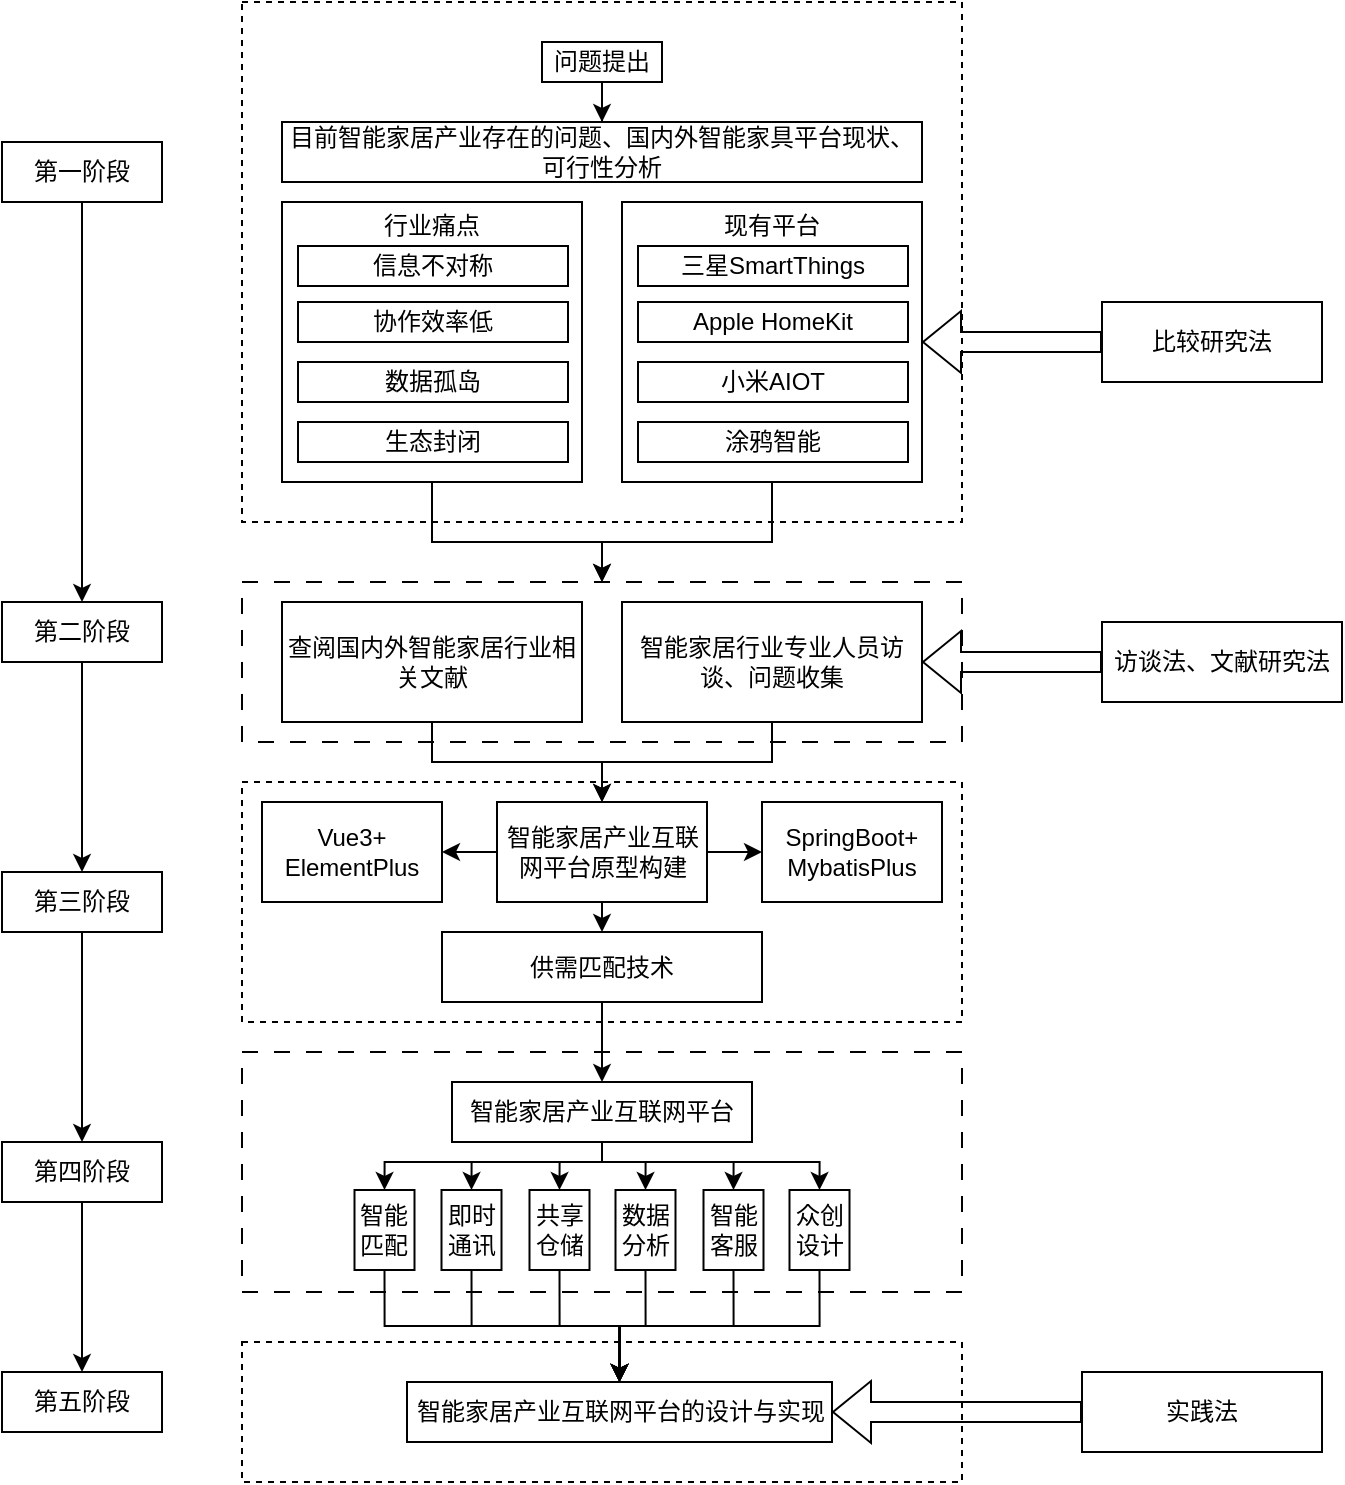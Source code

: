<mxfile version="27.0.9">
  <diagram name="第 1 页" id="V6S8e4o2pUcQillUat_T">
    <mxGraphModel dx="1310" dy="1934" grid="1" gridSize="10" guides="1" tooltips="1" connect="1" arrows="1" fold="1" page="1" pageScale="1" pageWidth="827" pageHeight="1169" math="0" shadow="0">
      <root>
        <mxCell id="0" />
        <mxCell id="1" parent="0" />
        <mxCell id="cqukmQUU46vdeKufd26A-3" value="" style="edgeStyle=orthogonalEdgeStyle;rounded=0;orthogonalLoop=1;jettySize=auto;html=1;" edge="1" parent="1" source="cqukmQUU46vdeKufd26A-1" target="cqukmQUU46vdeKufd26A-2">
          <mxGeometry relative="1" as="geometry" />
        </mxCell>
        <mxCell id="cqukmQUU46vdeKufd26A-1" value="第一阶段" style="rounded=0;whiteSpace=wrap;html=1;" vertex="1" parent="1">
          <mxGeometry x="140" y="-30" width="80" height="30" as="geometry" />
        </mxCell>
        <mxCell id="cqukmQUU46vdeKufd26A-5" value="" style="edgeStyle=orthogonalEdgeStyle;rounded=0;orthogonalLoop=1;jettySize=auto;html=1;" edge="1" parent="1" source="cqukmQUU46vdeKufd26A-2" target="cqukmQUU46vdeKufd26A-4">
          <mxGeometry relative="1" as="geometry" />
        </mxCell>
        <mxCell id="cqukmQUU46vdeKufd26A-2" value="第二阶段" style="rounded=0;whiteSpace=wrap;html=1;" vertex="1" parent="1">
          <mxGeometry x="140" y="200" width="80" height="30" as="geometry" />
        </mxCell>
        <mxCell id="cqukmQUU46vdeKufd26A-7" value="" style="edgeStyle=orthogonalEdgeStyle;rounded=0;orthogonalLoop=1;jettySize=auto;html=1;" edge="1" parent="1" source="cqukmQUU46vdeKufd26A-4" target="cqukmQUU46vdeKufd26A-6">
          <mxGeometry relative="1" as="geometry" />
        </mxCell>
        <mxCell id="cqukmQUU46vdeKufd26A-4" value="第三阶段" style="rounded=0;whiteSpace=wrap;html=1;" vertex="1" parent="1">
          <mxGeometry x="140" y="335" width="80" height="30" as="geometry" />
        </mxCell>
        <mxCell id="cqukmQUU46vdeKufd26A-9" value="" style="edgeStyle=orthogonalEdgeStyle;rounded=0;orthogonalLoop=1;jettySize=auto;html=1;" edge="1" parent="1" source="cqukmQUU46vdeKufd26A-6" target="cqukmQUU46vdeKufd26A-8">
          <mxGeometry relative="1" as="geometry" />
        </mxCell>
        <mxCell id="cqukmQUU46vdeKufd26A-6" value="第四阶段" style="rounded=0;whiteSpace=wrap;html=1;" vertex="1" parent="1">
          <mxGeometry x="140" y="470" width="80" height="30" as="geometry" />
        </mxCell>
        <mxCell id="cqukmQUU46vdeKufd26A-8" value="第五阶段" style="rounded=0;whiteSpace=wrap;html=1;" vertex="1" parent="1">
          <mxGeometry x="140" y="585" width="80" height="30" as="geometry" />
        </mxCell>
        <mxCell id="cqukmQUU46vdeKufd26A-10" value="" style="rounded=0;whiteSpace=wrap;html=1;dashed=1;" vertex="1" parent="1">
          <mxGeometry x="260" y="-100" width="360" height="260" as="geometry" />
        </mxCell>
        <mxCell id="cqukmQUU46vdeKufd26A-11" value="" style="rounded=0;whiteSpace=wrap;html=1;dashed=1;dashPattern=8 8;" vertex="1" parent="1">
          <mxGeometry x="260" y="190" width="360" height="80" as="geometry" />
        </mxCell>
        <mxCell id="cqukmQUU46vdeKufd26A-12" value="" style="rounded=0;whiteSpace=wrap;html=1;dashed=1;" vertex="1" parent="1">
          <mxGeometry x="260" y="290" width="360" height="120" as="geometry" />
        </mxCell>
        <mxCell id="cqukmQUU46vdeKufd26A-13" value="" style="rounded=0;whiteSpace=wrap;html=1;dashed=1;dashPattern=8 8;" vertex="1" parent="1">
          <mxGeometry x="260" y="425" width="360" height="120" as="geometry" />
        </mxCell>
        <mxCell id="cqukmQUU46vdeKufd26A-14" value="" style="rounded=0;whiteSpace=wrap;html=1;dashed=1;" vertex="1" parent="1">
          <mxGeometry x="260" y="570" width="360" height="70" as="geometry" />
        </mxCell>
        <mxCell id="cqukmQUU46vdeKufd26A-17" value="" style="edgeStyle=orthogonalEdgeStyle;rounded=0;orthogonalLoop=1;jettySize=auto;html=1;" edge="1" parent="1" source="cqukmQUU46vdeKufd26A-15" target="cqukmQUU46vdeKufd26A-16">
          <mxGeometry relative="1" as="geometry" />
        </mxCell>
        <mxCell id="cqukmQUU46vdeKufd26A-15" value="问题提出" style="rounded=0;whiteSpace=wrap;html=1;" vertex="1" parent="1">
          <mxGeometry x="410" y="-80" width="60" height="20" as="geometry" />
        </mxCell>
        <mxCell id="cqukmQUU46vdeKufd26A-16" value="目前智能家居产业存在的问题、国内外智能家具平台现状、可行性分析" style="rounded=0;whiteSpace=wrap;html=1;" vertex="1" parent="1">
          <mxGeometry x="280" y="-40" width="320" height="30" as="geometry" />
        </mxCell>
        <mxCell id="cqukmQUU46vdeKufd26A-25" value="" style="group" vertex="1" connectable="0" parent="1">
          <mxGeometry x="280" width="150" height="140" as="geometry" />
        </mxCell>
        <mxCell id="cqukmQUU46vdeKufd26A-18" value="" style="rounded=0;whiteSpace=wrap;html=1;" vertex="1" parent="cqukmQUU46vdeKufd26A-25">
          <mxGeometry width="150" height="140" as="geometry" />
        </mxCell>
        <mxCell id="cqukmQUU46vdeKufd26A-19" value="信息不对称" style="rounded=0;whiteSpace=wrap;html=1;" vertex="1" parent="cqukmQUU46vdeKufd26A-25">
          <mxGeometry x="8" y="22" width="135" height="20" as="geometry" />
        </mxCell>
        <mxCell id="cqukmQUU46vdeKufd26A-21" value="行业痛点" style="text;html=1;align=center;verticalAlign=middle;whiteSpace=wrap;rounded=0;" vertex="1" parent="cqukmQUU46vdeKufd26A-25">
          <mxGeometry x="45" y="1" width="60" height="22" as="geometry" />
        </mxCell>
        <mxCell id="cqukmQUU46vdeKufd26A-22" value="协作效率低" style="rounded=0;whiteSpace=wrap;html=1;" vertex="1" parent="cqukmQUU46vdeKufd26A-25">
          <mxGeometry x="8" y="50" width="135" height="20" as="geometry" />
        </mxCell>
        <mxCell id="cqukmQUU46vdeKufd26A-23" value="数据孤岛" style="rounded=0;whiteSpace=wrap;html=1;" vertex="1" parent="cqukmQUU46vdeKufd26A-25">
          <mxGeometry x="8" y="80" width="135" height="20" as="geometry" />
        </mxCell>
        <mxCell id="cqukmQUU46vdeKufd26A-24" value="生态封闭" style="rounded=0;whiteSpace=wrap;html=1;" vertex="1" parent="cqukmQUU46vdeKufd26A-25">
          <mxGeometry x="8" y="110" width="135" height="20" as="geometry" />
        </mxCell>
        <mxCell id="cqukmQUU46vdeKufd26A-34" value="" style="group" vertex="1" connectable="0" parent="1">
          <mxGeometry x="450" width="150" height="140" as="geometry" />
        </mxCell>
        <mxCell id="cqukmQUU46vdeKufd26A-35" value="" style="rounded=0;whiteSpace=wrap;html=1;" vertex="1" parent="cqukmQUU46vdeKufd26A-34">
          <mxGeometry width="150" height="140" as="geometry" />
        </mxCell>
        <mxCell id="cqukmQUU46vdeKufd26A-36" value="三星SmartThings" style="rounded=0;whiteSpace=wrap;html=1;" vertex="1" parent="cqukmQUU46vdeKufd26A-34">
          <mxGeometry x="8" y="22" width="135" height="20" as="geometry" />
        </mxCell>
        <mxCell id="cqukmQUU46vdeKufd26A-37" value="现有平台" style="text;html=1;align=center;verticalAlign=middle;whiteSpace=wrap;rounded=0;" vertex="1" parent="cqukmQUU46vdeKufd26A-34">
          <mxGeometry x="45" y="1" width="60" height="22" as="geometry" />
        </mxCell>
        <mxCell id="cqukmQUU46vdeKufd26A-38" value="Apple HomeKit" style="rounded=0;whiteSpace=wrap;html=1;" vertex="1" parent="cqukmQUU46vdeKufd26A-34">
          <mxGeometry x="8" y="50" width="135" height="20" as="geometry" />
        </mxCell>
        <mxCell id="cqukmQUU46vdeKufd26A-39" value="小米AIOT" style="rounded=0;whiteSpace=wrap;html=1;" vertex="1" parent="cqukmQUU46vdeKufd26A-34">
          <mxGeometry x="8" y="80" width="135" height="20" as="geometry" />
        </mxCell>
        <mxCell id="cqukmQUU46vdeKufd26A-40" value="涂鸦智能" style="rounded=0;whiteSpace=wrap;html=1;" vertex="1" parent="cqukmQUU46vdeKufd26A-34">
          <mxGeometry x="8" y="110" width="135" height="20" as="geometry" />
        </mxCell>
        <mxCell id="cqukmQUU46vdeKufd26A-41" value="" style="shape=flexArrow;endArrow=classic;html=1;rounded=0;" edge="1" parent="1">
          <mxGeometry width="50" height="50" relative="1" as="geometry">
            <mxPoint x="690" y="70" as="sourcePoint" />
            <mxPoint x="600" y="70" as="targetPoint" />
          </mxGeometry>
        </mxCell>
        <mxCell id="cqukmQUU46vdeKufd26A-42" value="比较研究法" style="rounded=0;whiteSpace=wrap;html=1;" vertex="1" parent="1">
          <mxGeometry x="690" y="50" width="110" height="40" as="geometry" />
        </mxCell>
        <mxCell id="cqukmQUU46vdeKufd26A-60" style="edgeStyle=orthogonalEdgeStyle;rounded=0;orthogonalLoop=1;jettySize=auto;html=1;exitX=0.5;exitY=1;exitDx=0;exitDy=0;entryX=0.5;entryY=0;entryDx=0;entryDy=0;" edge="1" parent="1" source="cqukmQUU46vdeKufd26A-43" target="cqukmQUU46vdeKufd26A-46">
          <mxGeometry relative="1" as="geometry" />
        </mxCell>
        <mxCell id="cqukmQUU46vdeKufd26A-43" value="查阅国内外智能家居行业相关文献" style="rounded=0;whiteSpace=wrap;html=1;" vertex="1" parent="1">
          <mxGeometry x="280" y="200" width="150" height="60" as="geometry" />
        </mxCell>
        <mxCell id="cqukmQUU46vdeKufd26A-61" style="edgeStyle=orthogonalEdgeStyle;rounded=0;orthogonalLoop=1;jettySize=auto;html=1;exitX=0.5;exitY=1;exitDx=0;exitDy=0;" edge="1" parent="1" source="cqukmQUU46vdeKufd26A-44" target="cqukmQUU46vdeKufd26A-46">
          <mxGeometry relative="1" as="geometry" />
        </mxCell>
        <mxCell id="cqukmQUU46vdeKufd26A-44" value="智能家居行业专业人员访谈、问题收集" style="rounded=0;whiteSpace=wrap;html=1;" vertex="1" parent="1">
          <mxGeometry x="450" y="200" width="150" height="60" as="geometry" />
        </mxCell>
        <mxCell id="cqukmQUU46vdeKufd26A-45" value="Vue3+&lt;div&gt;ElementPlus&lt;/div&gt;" style="rounded=0;whiteSpace=wrap;html=1;" vertex="1" parent="1">
          <mxGeometry x="270" y="300" width="90" height="50" as="geometry" />
        </mxCell>
        <mxCell id="cqukmQUU46vdeKufd26A-62" style="edgeStyle=orthogonalEdgeStyle;rounded=0;orthogonalLoop=1;jettySize=auto;html=1;exitX=0;exitY=0.5;exitDx=0;exitDy=0;entryX=1;entryY=0.5;entryDx=0;entryDy=0;" edge="1" parent="1" source="cqukmQUU46vdeKufd26A-46" target="cqukmQUU46vdeKufd26A-45">
          <mxGeometry relative="1" as="geometry" />
        </mxCell>
        <mxCell id="cqukmQUU46vdeKufd26A-63" value="" style="edgeStyle=orthogonalEdgeStyle;rounded=0;orthogonalLoop=1;jettySize=auto;html=1;" edge="1" parent="1" source="cqukmQUU46vdeKufd26A-46" target="cqukmQUU46vdeKufd26A-47">
          <mxGeometry relative="1" as="geometry" />
        </mxCell>
        <mxCell id="cqukmQUU46vdeKufd26A-64" style="edgeStyle=orthogonalEdgeStyle;rounded=0;orthogonalLoop=1;jettySize=auto;html=1;exitX=0.5;exitY=1;exitDx=0;exitDy=0;entryX=0.5;entryY=0;entryDx=0;entryDy=0;" edge="1" parent="1" source="cqukmQUU46vdeKufd26A-46" target="cqukmQUU46vdeKufd26A-48">
          <mxGeometry relative="1" as="geometry" />
        </mxCell>
        <mxCell id="cqukmQUU46vdeKufd26A-46" value="智能家居产业互联网平台原型构建" style="rounded=0;whiteSpace=wrap;html=1;" vertex="1" parent="1">
          <mxGeometry x="387.5" y="300" width="105" height="50" as="geometry" />
        </mxCell>
        <mxCell id="cqukmQUU46vdeKufd26A-47" value="SpringBoot+&lt;div&gt;MybatisPlus&lt;/div&gt;" style="rounded=0;whiteSpace=wrap;html=1;" vertex="1" parent="1">
          <mxGeometry x="520" y="300" width="90" height="50" as="geometry" />
        </mxCell>
        <mxCell id="cqukmQUU46vdeKufd26A-65" style="edgeStyle=orthogonalEdgeStyle;rounded=0;orthogonalLoop=1;jettySize=auto;html=1;exitX=0.5;exitY=1;exitDx=0;exitDy=0;entryX=0.5;entryY=0;entryDx=0;entryDy=0;" edge="1" parent="1" source="cqukmQUU46vdeKufd26A-48" target="cqukmQUU46vdeKufd26A-49">
          <mxGeometry relative="1" as="geometry" />
        </mxCell>
        <mxCell id="cqukmQUU46vdeKufd26A-48" value="供需匹配技术" style="rounded=0;whiteSpace=wrap;html=1;" vertex="1" parent="1">
          <mxGeometry x="360" y="365" width="160" height="35" as="geometry" />
        </mxCell>
        <mxCell id="cqukmQUU46vdeKufd26A-74" style="edgeStyle=orthogonalEdgeStyle;rounded=0;orthogonalLoop=1;jettySize=auto;html=1;exitX=0.5;exitY=1;exitDx=0;exitDy=0;entryX=0.5;entryY=0;entryDx=0;entryDy=0;" edge="1" parent="1" source="cqukmQUU46vdeKufd26A-49" target="cqukmQUU46vdeKufd26A-50">
          <mxGeometry relative="1" as="geometry">
            <Array as="points">
              <mxPoint x="440" y="480" />
              <mxPoint x="331" y="480" />
            </Array>
          </mxGeometry>
        </mxCell>
        <mxCell id="cqukmQUU46vdeKufd26A-75" style="edgeStyle=orthogonalEdgeStyle;rounded=0;orthogonalLoop=1;jettySize=auto;html=1;exitX=0.5;exitY=1;exitDx=0;exitDy=0;entryX=0.5;entryY=0;entryDx=0;entryDy=0;" edge="1" parent="1" source="cqukmQUU46vdeKufd26A-49" target="cqukmQUU46vdeKufd26A-51">
          <mxGeometry relative="1" as="geometry">
            <Array as="points">
              <mxPoint x="440" y="480" />
              <mxPoint x="375" y="480" />
            </Array>
          </mxGeometry>
        </mxCell>
        <mxCell id="cqukmQUU46vdeKufd26A-76" style="edgeStyle=orthogonalEdgeStyle;rounded=0;orthogonalLoop=1;jettySize=auto;html=1;exitX=0.5;exitY=1;exitDx=0;exitDy=0;entryX=0.5;entryY=0;entryDx=0;entryDy=0;" edge="1" parent="1" source="cqukmQUU46vdeKufd26A-49" target="cqukmQUU46vdeKufd26A-52">
          <mxGeometry relative="1" as="geometry">
            <Array as="points">
              <mxPoint x="440" y="480" />
              <mxPoint x="419" y="480" />
            </Array>
          </mxGeometry>
        </mxCell>
        <mxCell id="cqukmQUU46vdeKufd26A-77" style="edgeStyle=orthogonalEdgeStyle;rounded=0;orthogonalLoop=1;jettySize=auto;html=1;exitX=0.5;exitY=1;exitDx=0;exitDy=0;entryX=0.5;entryY=0;entryDx=0;entryDy=0;" edge="1" parent="1" source="cqukmQUU46vdeKufd26A-49" target="cqukmQUU46vdeKufd26A-53">
          <mxGeometry relative="1" as="geometry">
            <Array as="points">
              <mxPoint x="440" y="480" />
              <mxPoint x="462" y="480" />
            </Array>
          </mxGeometry>
        </mxCell>
        <mxCell id="cqukmQUU46vdeKufd26A-78" style="edgeStyle=orthogonalEdgeStyle;rounded=0;orthogonalLoop=1;jettySize=auto;html=1;exitX=0.5;exitY=1;exitDx=0;exitDy=0;entryX=0.5;entryY=0;entryDx=0;entryDy=0;" edge="1" parent="1" source="cqukmQUU46vdeKufd26A-49" target="cqukmQUU46vdeKufd26A-54">
          <mxGeometry relative="1" as="geometry">
            <Array as="points">
              <mxPoint x="440" y="480" />
              <mxPoint x="506" y="480" />
            </Array>
          </mxGeometry>
        </mxCell>
        <mxCell id="cqukmQUU46vdeKufd26A-80" style="edgeStyle=orthogonalEdgeStyle;rounded=0;orthogonalLoop=1;jettySize=auto;html=1;exitX=0.5;exitY=1;exitDx=0;exitDy=0;entryX=0.5;entryY=0;entryDx=0;entryDy=0;" edge="1" parent="1" source="cqukmQUU46vdeKufd26A-49" target="cqukmQUU46vdeKufd26A-55">
          <mxGeometry relative="1" as="geometry">
            <Array as="points">
              <mxPoint x="440" y="480" />
              <mxPoint x="549" y="480" />
            </Array>
          </mxGeometry>
        </mxCell>
        <mxCell id="cqukmQUU46vdeKufd26A-49" value="智能家居产业互联网平台" style="rounded=0;whiteSpace=wrap;html=1;" vertex="1" parent="1">
          <mxGeometry x="365" y="440" width="150" height="30" as="geometry" />
        </mxCell>
        <mxCell id="cqukmQUU46vdeKufd26A-67" style="edgeStyle=orthogonalEdgeStyle;rounded=0;orthogonalLoop=1;jettySize=auto;html=1;exitX=0.5;exitY=1;exitDx=0;exitDy=0;entryX=0.5;entryY=0;entryDx=0;entryDy=0;" edge="1" parent="1" source="cqukmQUU46vdeKufd26A-50" target="cqukmQUU46vdeKufd26A-56">
          <mxGeometry relative="1" as="geometry" />
        </mxCell>
        <mxCell id="cqukmQUU46vdeKufd26A-50" value="智能匹配" style="rounded=0;whiteSpace=wrap;html=1;" vertex="1" parent="1">
          <mxGeometry x="316.25" y="494" width="30" height="40" as="geometry" />
        </mxCell>
        <mxCell id="cqukmQUU46vdeKufd26A-69" style="edgeStyle=orthogonalEdgeStyle;rounded=0;orthogonalLoop=1;jettySize=auto;html=1;exitX=0.5;exitY=1;exitDx=0;exitDy=0;entryX=0.5;entryY=0;entryDx=0;entryDy=0;" edge="1" parent="1" source="cqukmQUU46vdeKufd26A-51" target="cqukmQUU46vdeKufd26A-56">
          <mxGeometry relative="1" as="geometry" />
        </mxCell>
        <mxCell id="cqukmQUU46vdeKufd26A-51" value="即时通讯" style="rounded=0;whiteSpace=wrap;html=1;" vertex="1" parent="1">
          <mxGeometry x="359.75" y="494" width="30" height="40" as="geometry" />
        </mxCell>
        <mxCell id="cqukmQUU46vdeKufd26A-70" style="edgeStyle=orthogonalEdgeStyle;rounded=0;orthogonalLoop=1;jettySize=auto;html=1;exitX=0.5;exitY=1;exitDx=0;exitDy=0;" edge="1" parent="1" source="cqukmQUU46vdeKufd26A-52" target="cqukmQUU46vdeKufd26A-56">
          <mxGeometry relative="1" as="geometry" />
        </mxCell>
        <mxCell id="cqukmQUU46vdeKufd26A-52" value="共享仓储" style="rounded=0;whiteSpace=wrap;html=1;" vertex="1" parent="1">
          <mxGeometry x="403.75" y="494" width="30" height="40" as="geometry" />
        </mxCell>
        <mxCell id="cqukmQUU46vdeKufd26A-71" style="edgeStyle=orthogonalEdgeStyle;rounded=0;orthogonalLoop=1;jettySize=auto;html=1;exitX=0.5;exitY=1;exitDx=0;exitDy=0;entryX=0.5;entryY=0;entryDx=0;entryDy=0;" edge="1" parent="1" source="cqukmQUU46vdeKufd26A-53" target="cqukmQUU46vdeKufd26A-56">
          <mxGeometry relative="1" as="geometry" />
        </mxCell>
        <mxCell id="cqukmQUU46vdeKufd26A-53" value="数据分析" style="rounded=0;whiteSpace=wrap;html=1;" vertex="1" parent="1">
          <mxGeometry x="446.75" y="494" width="30" height="40" as="geometry" />
        </mxCell>
        <mxCell id="cqukmQUU46vdeKufd26A-72" style="edgeStyle=orthogonalEdgeStyle;rounded=0;orthogonalLoop=1;jettySize=auto;html=1;exitX=0.5;exitY=1;exitDx=0;exitDy=0;" edge="1" parent="1" source="cqukmQUU46vdeKufd26A-54" target="cqukmQUU46vdeKufd26A-56">
          <mxGeometry relative="1" as="geometry" />
        </mxCell>
        <mxCell id="cqukmQUU46vdeKufd26A-54" value="智能客服" style="rounded=0;whiteSpace=wrap;html=1;" vertex="1" parent="1">
          <mxGeometry x="490.75" y="494" width="30" height="40" as="geometry" />
        </mxCell>
        <mxCell id="cqukmQUU46vdeKufd26A-73" style="edgeStyle=orthogonalEdgeStyle;rounded=0;orthogonalLoop=1;jettySize=auto;html=1;exitX=0.5;exitY=1;exitDx=0;exitDy=0;entryX=0.5;entryY=0;entryDx=0;entryDy=0;" edge="1" parent="1" source="cqukmQUU46vdeKufd26A-55" target="cqukmQUU46vdeKufd26A-56">
          <mxGeometry relative="1" as="geometry" />
        </mxCell>
        <mxCell id="cqukmQUU46vdeKufd26A-55" value="众创设计" style="rounded=0;whiteSpace=wrap;html=1;" vertex="1" parent="1">
          <mxGeometry x="533.75" y="494" width="30" height="40" as="geometry" />
        </mxCell>
        <mxCell id="cqukmQUU46vdeKufd26A-56" value="智能家居产业互联网平台的设计与实现" style="rounded=0;whiteSpace=wrap;html=1;" vertex="1" parent="1">
          <mxGeometry x="342.5" y="590" width="212.5" height="30" as="geometry" />
        </mxCell>
        <mxCell id="cqukmQUU46vdeKufd26A-57" style="edgeStyle=orthogonalEdgeStyle;rounded=0;orthogonalLoop=1;jettySize=auto;html=1;exitX=0.5;exitY=1;exitDx=0;exitDy=0;" edge="1" parent="1" source="cqukmQUU46vdeKufd26A-18" target="cqukmQUU46vdeKufd26A-11">
          <mxGeometry relative="1" as="geometry">
            <Array as="points">
              <mxPoint x="355" y="170" />
              <mxPoint x="440" y="170" />
            </Array>
          </mxGeometry>
        </mxCell>
        <mxCell id="cqukmQUU46vdeKufd26A-81" value="" style="shape=flexArrow;endArrow=classic;html=1;rounded=0;" edge="1" parent="1">
          <mxGeometry width="50" height="50" relative="1" as="geometry">
            <mxPoint x="690" y="230" as="sourcePoint" />
            <mxPoint x="600" y="230" as="targetPoint" />
          </mxGeometry>
        </mxCell>
        <mxCell id="cqukmQUU46vdeKufd26A-82" value="访谈法、文献研究法" style="rounded=0;whiteSpace=wrap;html=1;" vertex="1" parent="1">
          <mxGeometry x="690" y="210" width="120" height="40" as="geometry" />
        </mxCell>
        <mxCell id="cqukmQUU46vdeKufd26A-83" style="edgeStyle=orthogonalEdgeStyle;rounded=0;orthogonalLoop=1;jettySize=auto;html=1;exitX=0.5;exitY=1;exitDx=0;exitDy=0;entryX=0.5;entryY=0;entryDx=0;entryDy=0;" edge="1" parent="1" source="cqukmQUU46vdeKufd26A-35" target="cqukmQUU46vdeKufd26A-11">
          <mxGeometry relative="1" as="geometry">
            <Array as="points">
              <mxPoint x="525" y="170" />
              <mxPoint x="440" y="170" />
            </Array>
          </mxGeometry>
        </mxCell>
        <mxCell id="cqukmQUU46vdeKufd26A-85" value="" style="shape=flexArrow;endArrow=classic;html=1;rounded=0;exitX=0;exitY=0.5;exitDx=0;exitDy=0;" edge="1" parent="1" source="cqukmQUU46vdeKufd26A-86">
          <mxGeometry width="50" height="50" relative="1" as="geometry">
            <mxPoint x="645" y="605" as="sourcePoint" />
            <mxPoint x="555" y="605" as="targetPoint" />
          </mxGeometry>
        </mxCell>
        <mxCell id="cqukmQUU46vdeKufd26A-86" value="实践法" style="rounded=0;whiteSpace=wrap;html=1;" vertex="1" parent="1">
          <mxGeometry x="680" y="585" width="120" height="40" as="geometry" />
        </mxCell>
      </root>
    </mxGraphModel>
  </diagram>
</mxfile>
